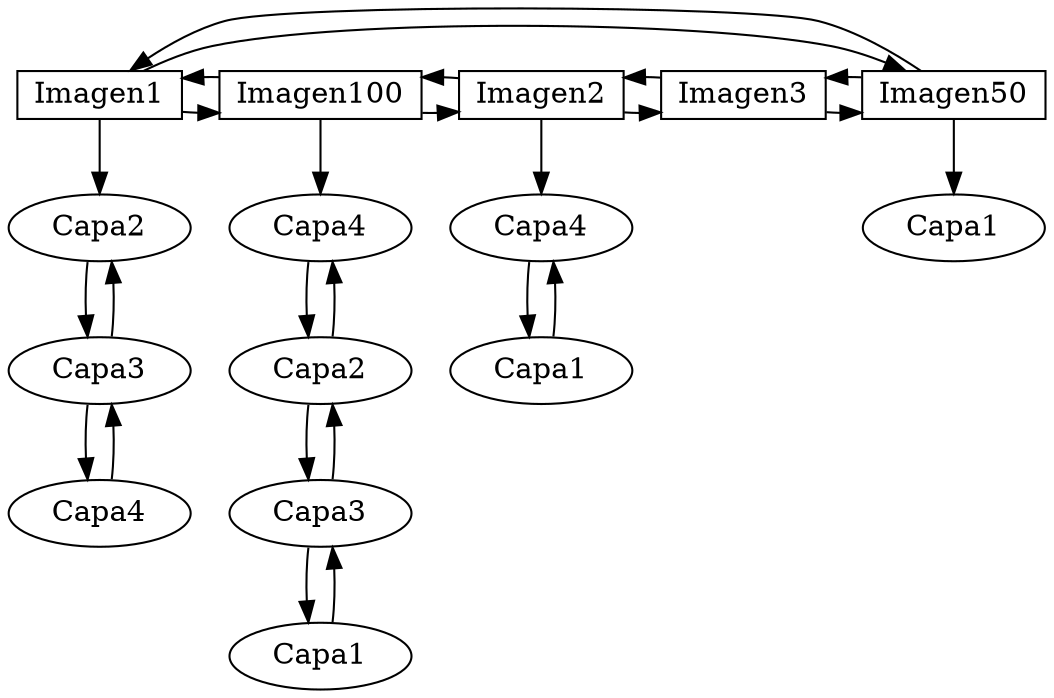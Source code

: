 digraph ImagenesLC {
subgraph {
node[shape = box,height=.1];
nodeLCIMG1[label = "Imagen1",group=1];
nodeLCIMG100[label = "Imagen100",group=1];
nodeLCIMG2[label = "Imagen2",group=1];
nodeLCIMG3[label = "Imagen3",group=1];
nodeLCIMG50[label = "Imagen50",group=1];
{ rank = same;nodeLCIMG1;nodeLCIMG100;nodeLCIMG2;nodeLCIMG3;nodeLCIMG50;}
"nodeLCIMG1" -> "nodeLCIMG100";
"nodeLCIMG1" -> "nodeLCIMG50";
"nodeLCIMG100" -> "nodeLCIMG2";
"nodeLCIMG100" -> "nodeLCIMG1";
"nodeLCIMG2" -> "nodeLCIMG3";
"nodeLCIMG2" -> "nodeLCIMG100";
"nodeLCIMG3" -> "nodeLCIMG50";
"nodeLCIMG3" -> "nodeLCIMG2";
"nodeLCIMG50" -> "nodeLCIMG1";
"nodeLCIMG50" -> "nodeLCIMG3";
}
subgraph {
node[shape = ellipse,height=.1];
nodeLED1CP2[label = "Capa2"];
nodeLED1CP3[label = "Capa3"];
nodeLED1CP4[label = "Capa4"];
"nodeLED1CP2" -> "nodeLED1CP3";
"nodeLED1CP3" -> "nodeLED1CP4";
"nodeLED1CP3" -> "nodeLED1CP2";
"nodeLED1CP4" -> "nodeLED1CP3";
"nodeLCIMG1" -> "nodeLED1CP2";
}
subgraph {
node[shape = ellipse,height=.1];
nodeLED100CP4[label = "Capa4"];
nodeLED100CP2[label = "Capa2"];
nodeLED100CP3[label = "Capa3"];
nodeLED100CP1[label = "Capa1"];
"nodeLED100CP4" -> "nodeLED100CP2";
"nodeLED100CP2" -> "nodeLED100CP3";
"nodeLED100CP2" -> "nodeLED100CP4";
"nodeLED100CP3" -> "nodeLED100CP1";
"nodeLED100CP3" -> "nodeLED100CP2";
"nodeLED100CP1" -> "nodeLED100CP3";
"nodeLCIMG100" -> "nodeLED100CP4";
}
subgraph {
node[shape = ellipse,height=.1];
nodeLED2CP4[label = "Capa4"];
nodeLED2CP1[label = "Capa1"];
"nodeLED2CP4" -> "nodeLED2CP1";
"nodeLED2CP1" -> "nodeLED2CP4";
"nodeLCIMG2" -> "nodeLED2CP4";
}
subgraph {
node[shape = ellipse,height=.1];
nodeLED50CP1[label = "Capa1"];
"nodeLCIMG50" -> "nodeLED50CP1";
}
}